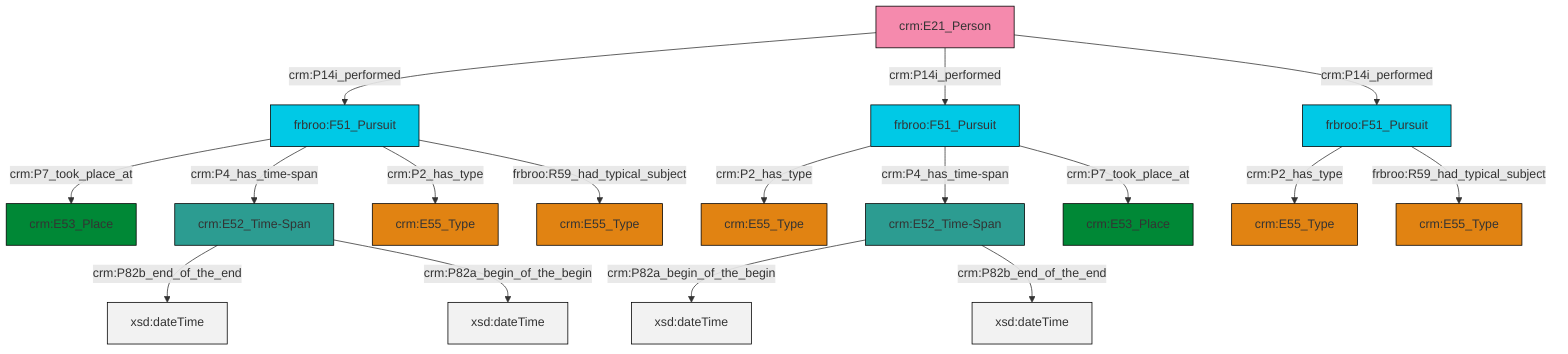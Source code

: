 graph TD
classDef Literal fill:#f2f2f2,stroke:#000000;
classDef CRM_Entity fill:#FFFFFF,stroke:#000000;
classDef Temporal_Entity fill:#00C9E6, stroke:#000000;
classDef Type fill:#E18312, stroke:#000000;
classDef Time-Span fill:#2C9C91, stroke:#000000;
classDef Appellation fill:#FFEB7F, stroke:#000000;
classDef Place fill:#008836, stroke:#000000;
classDef Persistent_Item fill:#B266B2, stroke:#000000;
classDef Conceptual_Object fill:#FFD700, stroke:#000000;
classDef Physical_Thing fill:#D2B48C, stroke:#000000;
classDef Actor fill:#f58aad, stroke:#000000;
classDef PC_Classes fill:#4ce600, stroke:#000000;
classDef Multi fill:#cccccc,stroke:#000000;

2["crm:E52_Time-Span"]:::Time-Span -->|crm:P82b_end_of_the_end| 3[xsd:dateTime]:::Literal
5["crm:E52_Time-Span"]:::Time-Span -->|crm:P82a_begin_of_the_begin| 6[xsd:dateTime]:::Literal
7["frbroo:F51_Pursuit"]:::Temporal_Entity -->|crm:P7_took_place_at| 8["crm:E53_Place"]:::Place
7["frbroo:F51_Pursuit"]:::Temporal_Entity -->|crm:P4_has_time-span| 2["crm:E52_Time-Span"]:::Time-Span
15["crm:E21_Person"]:::Actor -->|crm:P14i_performed| 7["frbroo:F51_Pursuit"]:::Temporal_Entity
7["frbroo:F51_Pursuit"]:::Temporal_Entity -->|crm:P2_has_type| 9["crm:E55_Type"]:::Type
21["frbroo:F51_Pursuit"]:::Temporal_Entity -->|crm:P2_has_type| 11["crm:E55_Type"]:::Type
13["frbroo:F51_Pursuit"]:::Temporal_Entity -->|crm:P2_has_type| 0["crm:E55_Type"]:::Type
15["crm:E21_Person"]:::Actor -->|crm:P14i_performed| 13["frbroo:F51_Pursuit"]:::Temporal_Entity
15["crm:E21_Person"]:::Actor -->|crm:P14i_performed| 21["frbroo:F51_Pursuit"]:::Temporal_Entity
7["frbroo:F51_Pursuit"]:::Temporal_Entity -->|frbroo:R59_had_typical_subject| 22["crm:E55_Type"]:::Type
13["frbroo:F51_Pursuit"]:::Temporal_Entity -->|crm:P4_has_time-span| 5["crm:E52_Time-Span"]:::Time-Span
2["crm:E52_Time-Span"]:::Time-Span -->|crm:P82a_begin_of_the_begin| 30[xsd:dateTime]:::Literal
5["crm:E52_Time-Span"]:::Time-Span -->|crm:P82b_end_of_the_end| 31[xsd:dateTime]:::Literal
13["frbroo:F51_Pursuit"]:::Temporal_Entity -->|crm:P7_took_place_at| 18["crm:E53_Place"]:::Place
21["frbroo:F51_Pursuit"]:::Temporal_Entity -->|frbroo:R59_had_typical_subject| 28["crm:E55_Type"]:::Type
